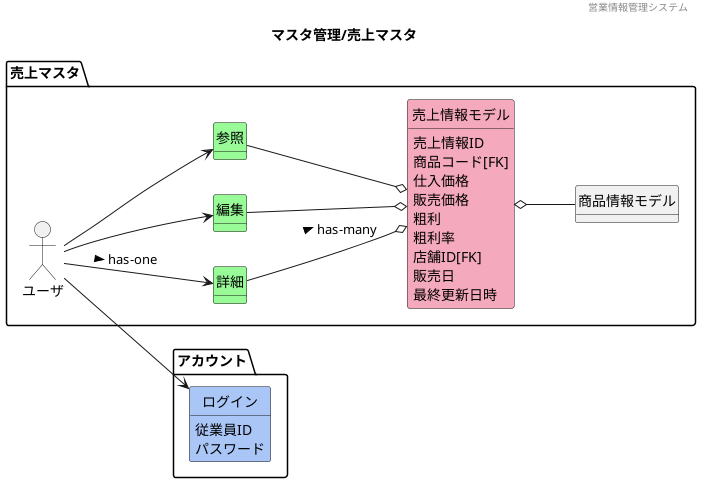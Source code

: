 @startuml images/マスタ管理/売上マスタ
' ヘッダー
header 営業情報管理システム
' タイトル
title マスタ管理/売上マスタ
' 
hide circle
' 
hide method
left to right direction

package "アカウント"{
    class "ログイン" #A9C6F6
}

package "売上マスタ" {
    'ユーザや外部システム
    mix_actor "ユーザ"
    class "詳細" #98fb98
    class "編集" #98fb98
    class "参照" #98fb98
    class "売上情報モデル" #F5A9BC 
    class "商品情報モデル"
    
    ' class "" #F5A9BC
    ' class "" #ffd700

    'モデル同士の関係
    ユーザ --> 参照
    ユーザ --> 編集
    ユーザ --> 詳細 : > has-one
    ユーザ --> ログイン
    参照 --o 売上情報モデル
    編集 --o 売上情報モデル
    詳細 --o 売上情報モデル : > has-many
    売上情報モデル o-- 商品情報モデル

    'ドメインクラスの属性
    売上情報モデル : 売上情報ID
    売上情報モデル : 商品コード[FK]
    売上情報モデル : 仕入価格
    売上情報モデル : 販売価格
    売上情報モデル : 粗利
    売上情報モデル : 粗利率
    売上情報モデル : 店舗ID[FK]
    売上情報モデル : 販売日
    売上情報モデル : 最終更新日時
    ' 商品情報モデル : 型番
    ' 商品情報モデル : 商品コード
    ' 商品情報モデル : JANコード
    ' 商品情報モデル : 商品画像
    ' 商品情報モデル : 在庫場所
    ' 商品情報モデル : カテゴリモデル
    ' 商品情報モデル : 仕入価格
    ログイン : 従業員ID
    ログイン : パスワード
}





@enduml